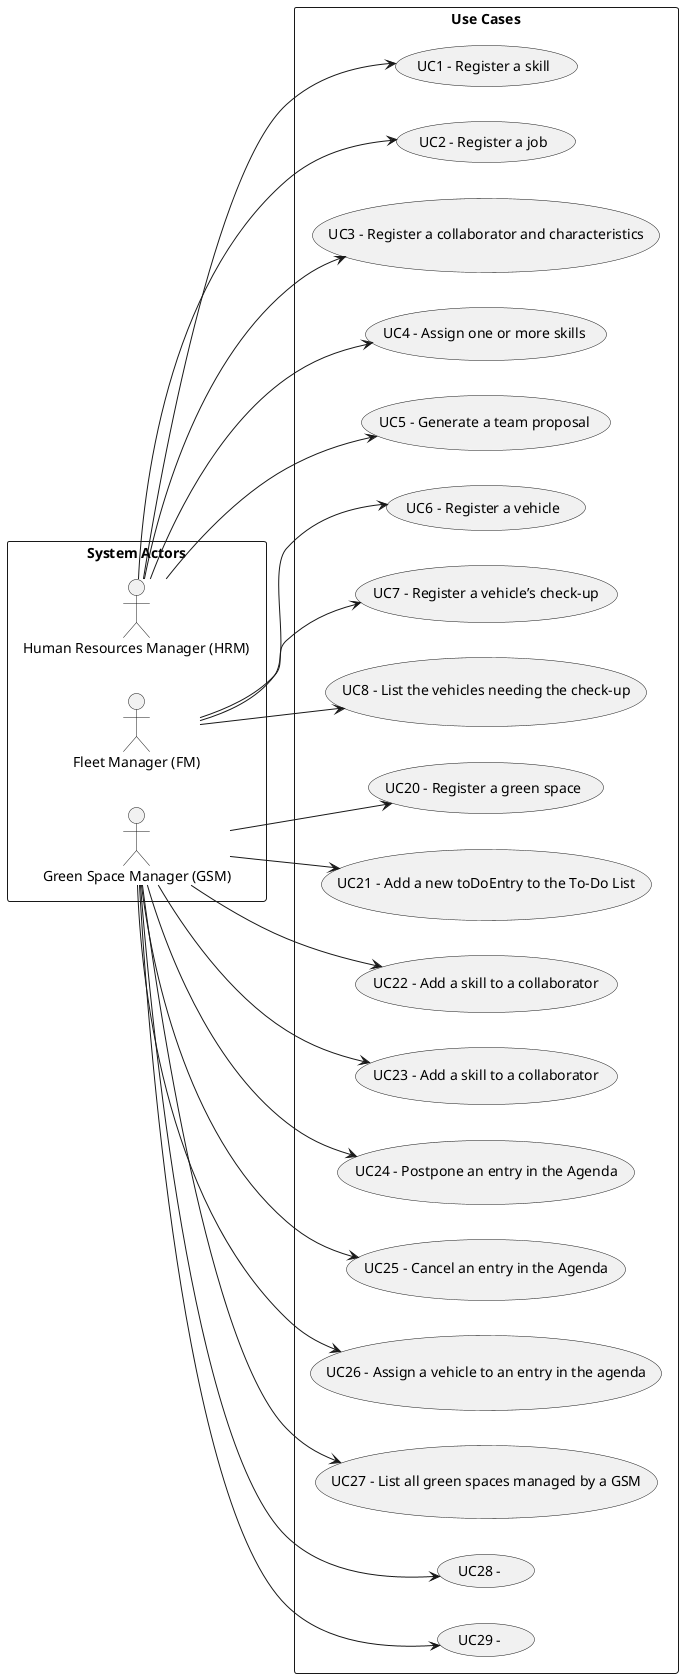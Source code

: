 @startuml
'skinparam monochrome true
skinparam packageStyle rectangle
'skinparam shadowing false
'title Use Case Diagram Example
left to right direction
rectangle "System Actors" as actors{
    actor "Human Resources Manager (HRM)" as HRM
    actor "Fleet Manager (FM)" as FM
    actor "Green Space Manager (GSM)" as GSM

}
rectangle "Use Cases" as usecases{
    usecase "UC1 - Register a skill" as UC1
    usecase "UC2 - Register a job" as UC2
    usecase "UC3 - Register a collaborator and characteristics" as UC3
    usecase "UC4 - Assign one or more skills" as UC4
    usecase "UC5 - Generate a team proposal" as UC5
    usecase "UC6 - Register a vehicle" as UC6
    usecase "UC7 - Register a vehicle’s check-up" as UC7
    usecase "UC8 - List the vehicles needing the check-up" as UC8
    usecase "UC20 - Register a green space" as UC20
    usecase "UC21 - Add a new toDoEntry to the To-Do List" as UC21
    usecase "UC22 - Add a skill to a collaborator" as UC22
    usecase "UC23 - Add a skill to a collaborator" as UC23
    usecase "UC24 - Postpone an entry in the Agenda" as UC24
    usecase "UC25 - Cancel an entry in the Agenda" as UC25
    usecase "UC26 - Assign a vehicle to an entry in the agenda" as UC26
    usecase "UC27 - List all green spaces managed by a GSM" as UC27
    usecase "UC28 -  " as UC28
    usecase "UC29 -  " as UC29
    HRM --> UC1
    HRM --> UC2
    HRM --> UC3
    HRM --> UC4
    HRM --> UC5
    FM --> UC6
    FM --> UC7
    FM --> UC8
    GSM --> UC20
    GSM --> UC21
    GSM --> UC22
    GSM --> UC23
    GSM --> UC24
    GSM --> UC25
    GSM --> UC26
    GSM --> UC27
    GSM --> UC28
    GSM --> UC29
}
@enduml